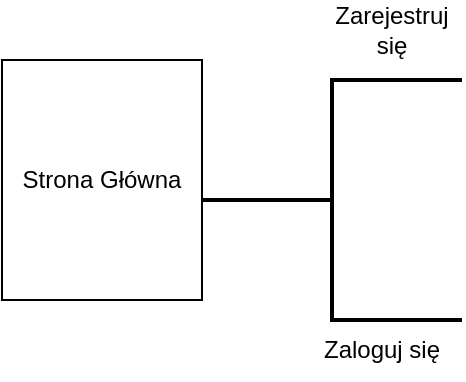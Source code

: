 <mxfile version="26.2.9">
  <diagram name="Page-1" id="g__3kYeK3XYvJIfZjNgy">
    <mxGraphModel dx="917" dy="544" grid="1" gridSize="10" guides="1" tooltips="1" connect="1" arrows="1" fold="1" page="1" pageScale="1" pageWidth="827" pageHeight="1169" math="0" shadow="0">
      <root>
        <mxCell id="0" />
        <mxCell id="1" parent="0" />
        <mxCell id="GRTWhs6c1ZP4dvjhobR6-1" value="Strona Główna" style="rounded=0;whiteSpace=wrap;html=1;align=center;" vertex="1" parent="1">
          <mxGeometry x="40" y="120" width="100" height="120" as="geometry" />
        </mxCell>
        <mxCell id="GRTWhs6c1ZP4dvjhobR6-2" value="" style="strokeWidth=2;html=1;shape=mxgraph.flowchart.annotation_2;align=left;labelPosition=right;pointerEvents=1;" vertex="1" parent="1">
          <mxGeometry x="140" y="130" width="130" height="120" as="geometry" />
        </mxCell>
        <mxCell id="GRTWhs6c1ZP4dvjhobR6-3" value="Zaloguj się" style="text;html=1;align=center;verticalAlign=middle;whiteSpace=wrap;rounded=0;" vertex="1" parent="1">
          <mxGeometry x="190" y="250" width="80" height="30" as="geometry" />
        </mxCell>
        <mxCell id="GRTWhs6c1ZP4dvjhobR6-4" value="Zarejestruj się" style="text;html=1;align=center;verticalAlign=middle;whiteSpace=wrap;rounded=0;" vertex="1" parent="1">
          <mxGeometry x="200" y="90" width="70" height="30" as="geometry" />
        </mxCell>
      </root>
    </mxGraphModel>
  </diagram>
</mxfile>
